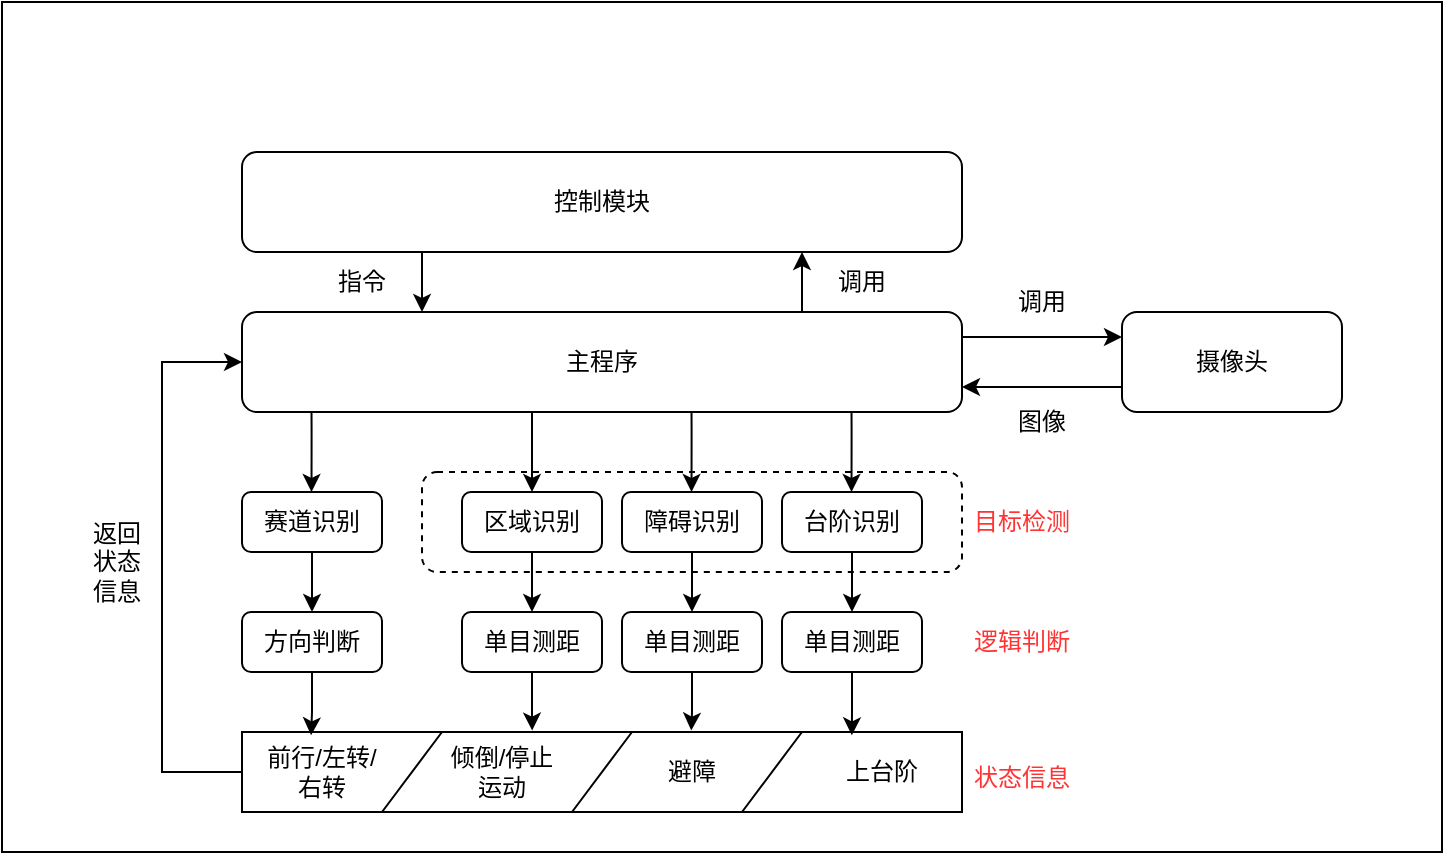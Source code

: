 <mxfile version="24.4.2" type="github">
  <diagram name="第 1 页" id="_tnGh1iLUBNuJBOimVu9">
    <mxGraphModel dx="989" dy="514" grid="1" gridSize="10" guides="1" tooltips="1" connect="1" arrows="1" fold="1" page="1" pageScale="1" pageWidth="827" pageHeight="1169" math="0" shadow="0">
      <root>
        <mxCell id="0" />
        <mxCell id="1" parent="0" />
        <mxCell id="u8hz8htMOdDUGQco5hw9-62" value="" style="rounded=0;whiteSpace=wrap;html=1;" vertex="1" parent="1">
          <mxGeometry y="525" width="720" height="425" as="geometry" />
        </mxCell>
        <mxCell id="u8hz8htMOdDUGQco5hw9-18" value="" style="rounded=1;whiteSpace=wrap;html=1;dashed=1;" vertex="1" parent="1">
          <mxGeometry x="210" y="760" width="270" height="50" as="geometry" />
        </mxCell>
        <mxCell id="u8hz8htMOdDUGQco5hw9-5" value="控制模块" style="rounded=1;whiteSpace=wrap;html=1;" vertex="1" parent="1">
          <mxGeometry x="120" y="600" width="360" height="50" as="geometry" />
        </mxCell>
        <mxCell id="u8hz8htMOdDUGQco5hw9-10" style="edgeStyle=orthogonalEdgeStyle;rounded=0;orthogonalLoop=1;jettySize=auto;html=1;exitX=0.75;exitY=0;exitDx=0;exitDy=0;" edge="1" parent="1" source="u8hz8htMOdDUGQco5hw9-6">
          <mxGeometry relative="1" as="geometry">
            <mxPoint x="400" y="650" as="targetPoint" />
            <Array as="points">
              <mxPoint x="400" y="680" />
              <mxPoint x="400" y="650" />
            </Array>
          </mxGeometry>
        </mxCell>
        <mxCell id="u8hz8htMOdDUGQco5hw9-12" style="edgeStyle=orthogonalEdgeStyle;rounded=0;orthogonalLoop=1;jettySize=auto;html=1;entryX=0;entryY=0.25;entryDx=0;entryDy=0;exitX=1;exitY=0.25;exitDx=0;exitDy=0;" edge="1" parent="1" source="u8hz8htMOdDUGQco5hw9-6" target="u8hz8htMOdDUGQco5hw9-11">
          <mxGeometry relative="1" as="geometry">
            <Array as="points" />
          </mxGeometry>
        </mxCell>
        <mxCell id="u8hz8htMOdDUGQco5hw9-19" style="edgeStyle=orthogonalEdgeStyle;rounded=0;orthogonalLoop=1;jettySize=auto;html=1;entryX=0.5;entryY=0;entryDx=0;entryDy=0;" edge="1" parent="1" source="u8hz8htMOdDUGQco5hw9-6" target="u8hz8htMOdDUGQco5hw9-15">
          <mxGeometry relative="1" as="geometry">
            <Array as="points">
              <mxPoint x="265" y="740" />
              <mxPoint x="265" y="740" />
            </Array>
          </mxGeometry>
        </mxCell>
        <mxCell id="u8hz8htMOdDUGQco5hw9-6" value="主程序" style="rounded=1;whiteSpace=wrap;html=1;" vertex="1" parent="1">
          <mxGeometry x="120" y="680" width="360" height="50" as="geometry" />
        </mxCell>
        <mxCell id="u8hz8htMOdDUGQco5hw9-9" style="edgeStyle=orthogonalEdgeStyle;rounded=0;orthogonalLoop=1;jettySize=auto;html=1;entryX=0.25;entryY=0;entryDx=0;entryDy=0;exitX=0.25;exitY=1;exitDx=0;exitDy=0;" edge="1" parent="1" source="u8hz8htMOdDUGQco5hw9-5" target="u8hz8htMOdDUGQco5hw9-6">
          <mxGeometry relative="1" as="geometry">
            <mxPoint x="325" y="650" as="sourcePoint" />
            <mxPoint x="325" y="680" as="targetPoint" />
          </mxGeometry>
        </mxCell>
        <mxCell id="u8hz8htMOdDUGQco5hw9-11" value="摄像头" style="rounded=1;whiteSpace=wrap;html=1;" vertex="1" parent="1">
          <mxGeometry x="560" y="680" width="110" height="50" as="geometry" />
        </mxCell>
        <mxCell id="u8hz8htMOdDUGQco5hw9-13" style="edgeStyle=orthogonalEdgeStyle;rounded=0;orthogonalLoop=1;jettySize=auto;html=1;entryX=1;entryY=0.75;entryDx=0;entryDy=0;exitX=0;exitY=0.75;exitDx=0;exitDy=0;" edge="1" parent="1" source="u8hz8htMOdDUGQco5hw9-11" target="u8hz8htMOdDUGQco5hw9-6">
          <mxGeometry relative="1" as="geometry">
            <mxPoint x="490" y="730" as="sourcePoint" />
            <mxPoint x="570" y="730" as="targetPoint" />
            <Array as="points" />
          </mxGeometry>
        </mxCell>
        <mxCell id="u8hz8htMOdDUGQco5hw9-37" style="edgeStyle=orthogonalEdgeStyle;rounded=0;orthogonalLoop=1;jettySize=auto;html=1;entryX=0.5;entryY=0;entryDx=0;entryDy=0;" edge="1" parent="1" source="u8hz8htMOdDUGQco5hw9-14" target="u8hz8htMOdDUGQco5hw9-30">
          <mxGeometry relative="1" as="geometry" />
        </mxCell>
        <mxCell id="u8hz8htMOdDUGQco5hw9-14" value="赛道识别" style="rounded=1;whiteSpace=wrap;html=1;" vertex="1" parent="1">
          <mxGeometry x="120" y="770" width="70" height="30" as="geometry" />
        </mxCell>
        <mxCell id="u8hz8htMOdDUGQco5hw9-43" style="edgeStyle=orthogonalEdgeStyle;rounded=0;orthogonalLoop=1;jettySize=auto;html=1;" edge="1" parent="1" source="u8hz8htMOdDUGQco5hw9-15" target="u8hz8htMOdDUGQco5hw9-42">
          <mxGeometry relative="1" as="geometry" />
        </mxCell>
        <mxCell id="u8hz8htMOdDUGQco5hw9-15" value="区域识别" style="rounded=1;whiteSpace=wrap;html=1;" vertex="1" parent="1">
          <mxGeometry x="230" y="770" width="70" height="30" as="geometry" />
        </mxCell>
        <mxCell id="u8hz8htMOdDUGQco5hw9-49" style="edgeStyle=orthogonalEdgeStyle;rounded=0;orthogonalLoop=1;jettySize=auto;html=1;entryX=0.5;entryY=0;entryDx=0;entryDy=0;" edge="1" parent="1" source="u8hz8htMOdDUGQco5hw9-16" target="u8hz8htMOdDUGQco5hw9-48">
          <mxGeometry relative="1" as="geometry" />
        </mxCell>
        <mxCell id="u8hz8htMOdDUGQco5hw9-16" value="障碍识别" style="rounded=1;whiteSpace=wrap;html=1;" vertex="1" parent="1">
          <mxGeometry x="310" y="770" width="70" height="30" as="geometry" />
        </mxCell>
        <mxCell id="u8hz8htMOdDUGQco5hw9-46" value="" style="edgeStyle=orthogonalEdgeStyle;rounded=0;orthogonalLoop=1;jettySize=auto;html=1;" edge="1" parent="1" source="u8hz8htMOdDUGQco5hw9-17" target="u8hz8htMOdDUGQco5hw9-45">
          <mxGeometry relative="1" as="geometry" />
        </mxCell>
        <mxCell id="u8hz8htMOdDUGQco5hw9-17" value="台阶识别" style="rounded=1;whiteSpace=wrap;html=1;" vertex="1" parent="1">
          <mxGeometry x="390" y="770" width="70" height="30" as="geometry" />
        </mxCell>
        <mxCell id="u8hz8htMOdDUGQco5hw9-20" style="edgeStyle=orthogonalEdgeStyle;rounded=0;orthogonalLoop=1;jettySize=auto;html=1;entryX=0.5;entryY=0;entryDx=0;entryDy=0;" edge="1" parent="1">
          <mxGeometry relative="1" as="geometry">
            <mxPoint x="344.76" y="730" as="sourcePoint" />
            <mxPoint x="344.76" y="770" as="targetPoint" />
            <Array as="points">
              <mxPoint x="344.76" y="740" />
              <mxPoint x="344.76" y="740" />
            </Array>
          </mxGeometry>
        </mxCell>
        <mxCell id="u8hz8htMOdDUGQco5hw9-23" style="edgeStyle=orthogonalEdgeStyle;rounded=0;orthogonalLoop=1;jettySize=auto;html=1;entryX=0.5;entryY=0;entryDx=0;entryDy=0;" edge="1" parent="1">
          <mxGeometry relative="1" as="geometry">
            <mxPoint x="424.76" y="730" as="sourcePoint" />
            <mxPoint x="424.76" y="770" as="targetPoint" />
            <Array as="points">
              <mxPoint x="424.76" y="740" />
              <mxPoint x="424.76" y="740" />
            </Array>
          </mxGeometry>
        </mxCell>
        <mxCell id="u8hz8htMOdDUGQco5hw9-24" style="edgeStyle=orthogonalEdgeStyle;rounded=0;orthogonalLoop=1;jettySize=auto;html=1;entryX=0.5;entryY=0;entryDx=0;entryDy=0;" edge="1" parent="1">
          <mxGeometry relative="1" as="geometry">
            <mxPoint x="154.76" y="730" as="sourcePoint" />
            <mxPoint x="154.76" y="770" as="targetPoint" />
            <Array as="points">
              <mxPoint x="154.76" y="740" />
              <mxPoint x="154.76" y="740" />
            </Array>
          </mxGeometry>
        </mxCell>
        <mxCell id="u8hz8htMOdDUGQco5hw9-53" style="edgeStyle=orthogonalEdgeStyle;rounded=0;orthogonalLoop=1;jettySize=auto;html=1;entryX=0;entryY=0.5;entryDx=0;entryDy=0;" edge="1" parent="1" source="u8hz8htMOdDUGQco5hw9-25" target="u8hz8htMOdDUGQco5hw9-6">
          <mxGeometry relative="1" as="geometry">
            <Array as="points">
              <mxPoint x="80" y="910.0" />
              <mxPoint x="80" y="705" />
            </Array>
          </mxGeometry>
        </mxCell>
        <mxCell id="u8hz8htMOdDUGQco5hw9-25" value="" style="rounded=0;whiteSpace=wrap;html=1;" vertex="1" parent="1">
          <mxGeometry x="120" y="890" width="360" height="40" as="geometry" />
        </mxCell>
        <mxCell id="u8hz8htMOdDUGQco5hw9-26" value="" style="endArrow=none;html=1;rounded=0;entryX=0.25;entryY=0;entryDx=0;entryDy=0;" edge="1" parent="1">
          <mxGeometry width="50" height="50" relative="1" as="geometry">
            <mxPoint x="190" y="930" as="sourcePoint" />
            <mxPoint x="220" y="890" as="targetPoint" />
          </mxGeometry>
        </mxCell>
        <mxCell id="u8hz8htMOdDUGQco5hw9-27" value="" style="endArrow=none;html=1;rounded=0;entryX=0.25;entryY=0;entryDx=0;entryDy=0;" edge="1" parent="1">
          <mxGeometry width="50" height="50" relative="1" as="geometry">
            <mxPoint x="285" y="930" as="sourcePoint" />
            <mxPoint x="315" y="890" as="targetPoint" />
          </mxGeometry>
        </mxCell>
        <mxCell id="u8hz8htMOdDUGQco5hw9-28" value="" style="endArrow=none;html=1;rounded=0;entryX=0.25;entryY=0;entryDx=0;entryDy=0;" edge="1" parent="1">
          <mxGeometry width="50" height="50" relative="1" as="geometry">
            <mxPoint x="370" y="930" as="sourcePoint" />
            <mxPoint x="400" y="890" as="targetPoint" />
          </mxGeometry>
        </mxCell>
        <mxCell id="u8hz8htMOdDUGQco5hw9-29" value="前行/左转/右转" style="text;html=1;align=center;verticalAlign=middle;whiteSpace=wrap;rounded=0;" vertex="1" parent="1">
          <mxGeometry x="130" y="895" width="60" height="30" as="geometry" />
        </mxCell>
        <mxCell id="u8hz8htMOdDUGQco5hw9-30" value="方向判断" style="rounded=1;whiteSpace=wrap;html=1;" vertex="1" parent="1">
          <mxGeometry x="120" y="830" width="70" height="30" as="geometry" />
        </mxCell>
        <mxCell id="u8hz8htMOdDUGQco5hw9-34" value="上台阶" style="text;html=1;align=center;verticalAlign=middle;whiteSpace=wrap;rounded=0;" vertex="1" parent="1">
          <mxGeometry x="410" y="895" width="60" height="30" as="geometry" />
        </mxCell>
        <mxCell id="u8hz8htMOdDUGQco5hw9-35" value="避障" style="text;html=1;align=center;verticalAlign=middle;whiteSpace=wrap;rounded=0;" vertex="1" parent="1">
          <mxGeometry x="315" y="895" width="60" height="30" as="geometry" />
        </mxCell>
        <mxCell id="u8hz8htMOdDUGQco5hw9-36" value="倾倒/停止运动" style="text;html=1;align=center;verticalAlign=middle;whiteSpace=wrap;rounded=0;" vertex="1" parent="1">
          <mxGeometry x="220" y="895" width="60" height="30" as="geometry" />
        </mxCell>
        <mxCell id="u8hz8htMOdDUGQco5hw9-44" style="edgeStyle=orthogonalEdgeStyle;rounded=0;orthogonalLoop=1;jettySize=auto;html=1;entryX=0.403;entryY=-0.018;entryDx=0;entryDy=0;entryPerimeter=0;" edge="1" parent="1" source="u8hz8htMOdDUGQco5hw9-42" target="u8hz8htMOdDUGQco5hw9-25">
          <mxGeometry relative="1" as="geometry" />
        </mxCell>
        <mxCell id="u8hz8htMOdDUGQco5hw9-42" value="单目测距" style="rounded=1;whiteSpace=wrap;html=1;" vertex="1" parent="1">
          <mxGeometry x="230" y="830" width="70" height="30" as="geometry" />
        </mxCell>
        <mxCell id="u8hz8htMOdDUGQco5hw9-45" value="单目测距" style="rounded=1;whiteSpace=wrap;html=1;" vertex="1" parent="1">
          <mxGeometry x="390" y="830" width="70" height="30" as="geometry" />
        </mxCell>
        <mxCell id="u8hz8htMOdDUGQco5hw9-47" style="edgeStyle=orthogonalEdgeStyle;rounded=0;orthogonalLoop=1;jettySize=auto;html=1;entryX=0.847;entryY=0.042;entryDx=0;entryDy=0;entryPerimeter=0;" edge="1" parent="1" source="u8hz8htMOdDUGQco5hw9-45" target="u8hz8htMOdDUGQco5hw9-25">
          <mxGeometry relative="1" as="geometry" />
        </mxCell>
        <mxCell id="u8hz8htMOdDUGQco5hw9-48" value="单目测距" style="rounded=1;whiteSpace=wrap;html=1;" vertex="1" parent="1">
          <mxGeometry x="310" y="830" width="70" height="30" as="geometry" />
        </mxCell>
        <mxCell id="u8hz8htMOdDUGQco5hw9-50" style="edgeStyle=orthogonalEdgeStyle;rounded=0;orthogonalLoop=1;jettySize=auto;html=1;entryX=0.624;entryY=-0.018;entryDx=0;entryDy=0;entryPerimeter=0;" edge="1" parent="1" source="u8hz8htMOdDUGQco5hw9-48" target="u8hz8htMOdDUGQco5hw9-25">
          <mxGeometry relative="1" as="geometry" />
        </mxCell>
        <mxCell id="u8hz8htMOdDUGQco5hw9-51" style="edgeStyle=orthogonalEdgeStyle;rounded=0;orthogonalLoop=1;jettySize=auto;html=1;entryX=0.096;entryY=0.042;entryDx=0;entryDy=0;entryPerimeter=0;" edge="1" parent="1" source="u8hz8htMOdDUGQco5hw9-30" target="u8hz8htMOdDUGQco5hw9-25">
          <mxGeometry relative="1" as="geometry" />
        </mxCell>
        <mxCell id="u8hz8htMOdDUGQco5hw9-52" value="&lt;font data-sider-select-id=&quot;e5d135c7-5983-41b3-b0dd-f6ec5c32dca0&quot; color=&quot;#ff3333&quot;&gt;目标检测&lt;/font&gt;" style="text;html=1;align=center;verticalAlign=middle;whiteSpace=wrap;rounded=0;" vertex="1" parent="1">
          <mxGeometry x="480" y="770" width="60" height="30" as="geometry" />
        </mxCell>
        <mxCell id="u8hz8htMOdDUGQco5hw9-55" value="&lt;font data-sider-select-id=&quot;e5d135c7-5983-41b3-b0dd-f6ec5c32dca0&quot; color=&quot;#ff3333&quot;&gt;状态信息&lt;/font&gt;" style="text;html=1;align=center;verticalAlign=middle;whiteSpace=wrap;rounded=0;" vertex="1" parent="1">
          <mxGeometry x="480" y="895" width="60" height="35" as="geometry" />
        </mxCell>
        <mxCell id="u8hz8htMOdDUGQco5hw9-56" value="调用" style="text;html=1;align=center;verticalAlign=middle;whiteSpace=wrap;rounded=0;" vertex="1" parent="1">
          <mxGeometry x="490" y="660" width="60" height="30" as="geometry" />
        </mxCell>
        <mxCell id="u8hz8htMOdDUGQco5hw9-57" value="图像" style="text;html=1;align=center;verticalAlign=middle;whiteSpace=wrap;rounded=0;" vertex="1" parent="1">
          <mxGeometry x="490" y="720" width="60" height="30" as="geometry" />
        </mxCell>
        <mxCell id="u8hz8htMOdDUGQco5hw9-58" value="返回状态信息" style="text;html=1;align=center;verticalAlign=middle;whiteSpace=wrap;rounded=0;" vertex="1" parent="1">
          <mxGeometry x="40" y="790" width="35" height="30" as="geometry" />
        </mxCell>
        <mxCell id="u8hz8htMOdDUGQco5hw9-59" value="调用" style="text;html=1;align=center;verticalAlign=middle;whiteSpace=wrap;rounded=0;" vertex="1" parent="1">
          <mxGeometry x="400" y="650" width="60" height="30" as="geometry" />
        </mxCell>
        <mxCell id="u8hz8htMOdDUGQco5hw9-60" value="指令" style="text;html=1;align=center;verticalAlign=middle;whiteSpace=wrap;rounded=0;" vertex="1" parent="1">
          <mxGeometry x="150" y="650" width="60" height="30" as="geometry" />
        </mxCell>
        <mxCell id="u8hz8htMOdDUGQco5hw9-61" value="&lt;font color=&quot;#ff3333&quot;&gt;逻辑判断&lt;/font&gt;" style="text;html=1;align=center;verticalAlign=middle;whiteSpace=wrap;rounded=0;" vertex="1" parent="1">
          <mxGeometry x="480" y="830" width="60" height="30" as="geometry" />
        </mxCell>
      </root>
    </mxGraphModel>
  </diagram>
</mxfile>
